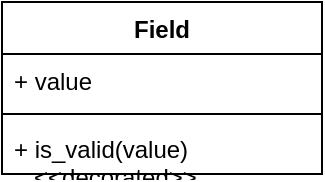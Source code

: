 <mxfile version="24.3.1" type="github">
  <diagram name="Strona-1" id="zYO2sCu1QXrAk6QiHeTk">
    <mxGraphModel dx="1050" dy="565" grid="1" gridSize="10" guides="1" tooltips="1" connect="1" arrows="1" fold="1" page="1" pageScale="1" pageWidth="827" pageHeight="1169" math="0" shadow="0">
      <root>
        <mxCell id="0" />
        <mxCell id="1" parent="0" />
        <mxCell id="mx-4NaTMaPNGH0PU4mnk-2" value="Field" style="swimlane;fontStyle=1;align=center;verticalAlign=top;childLayout=stackLayout;horizontal=1;startSize=26;horizontalStack=0;resizeParent=1;resizeParentMax=0;resizeLast=0;collapsible=1;marginBottom=0;whiteSpace=wrap;html=1;" vertex="1" parent="1">
          <mxGeometry x="200" y="170" width="160" height="86" as="geometry">
            <mxRectangle x="200" y="170" width="70" height="30" as="alternateBounds" />
          </mxGeometry>
        </mxCell>
        <mxCell id="mx-4NaTMaPNGH0PU4mnk-3" value="&lt;div&gt;+ value&lt;/div&gt;" style="text;strokeColor=none;fillColor=none;align=left;verticalAlign=top;spacingLeft=4;spacingRight=4;overflow=hidden;rotatable=0;points=[[0,0.5],[1,0.5]];portConstraint=eastwest;whiteSpace=wrap;html=1;" vertex="1" parent="mx-4NaTMaPNGH0PU4mnk-2">
          <mxGeometry y="26" width="160" height="26" as="geometry" />
        </mxCell>
        <mxCell id="mx-4NaTMaPNGH0PU4mnk-4" value="" style="line;strokeWidth=1;fillColor=none;align=left;verticalAlign=middle;spacingTop=-1;spacingLeft=3;spacingRight=3;rotatable=0;labelPosition=right;points=[];portConstraint=eastwest;strokeColor=inherit;" vertex="1" parent="mx-4NaTMaPNGH0PU4mnk-2">
          <mxGeometry y="52" width="160" height="8" as="geometry" />
        </mxCell>
        <mxCell id="mx-4NaTMaPNGH0PU4mnk-5" value="+ is_valid(value)&lt;div&gt;&amp;nbsp; &amp;nbsp;&amp;lt;&amp;lt;decorated&amp;gt;&amp;gt;&lt;/div&gt;&lt;div&gt;+&amp;nbsp;&lt;/div&gt;" style="text;strokeColor=none;fillColor=none;align=left;verticalAlign=top;spacingLeft=4;spacingRight=4;overflow=hidden;rotatable=0;points=[[0,0.5],[1,0.5]];portConstraint=eastwest;whiteSpace=wrap;html=1;" vertex="1" parent="mx-4NaTMaPNGH0PU4mnk-2">
          <mxGeometry y="60" width="160" height="26" as="geometry" />
        </mxCell>
      </root>
    </mxGraphModel>
  </diagram>
</mxfile>
